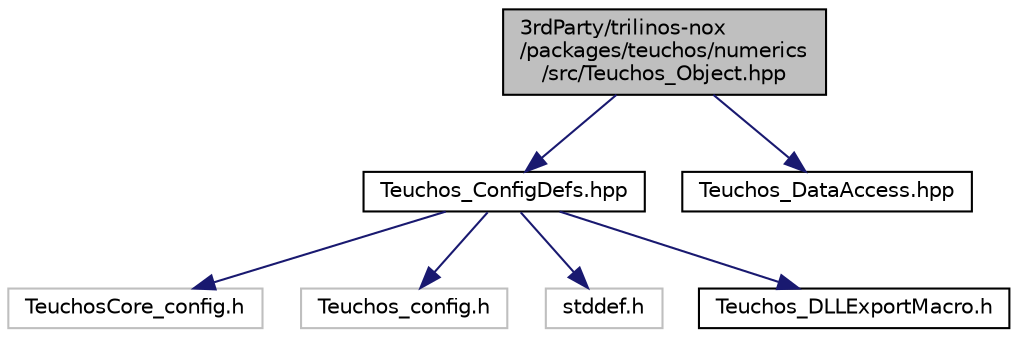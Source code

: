digraph "3rdParty/trilinos-nox/packages/teuchos/numerics/src/Teuchos_Object.hpp"
{
  edge [fontname="Helvetica",fontsize="10",labelfontname="Helvetica",labelfontsize="10"];
  node [fontname="Helvetica",fontsize="10",shape=record];
  Node0 [label="3rdParty/trilinos-nox\l/packages/teuchos/numerics\l/src/Teuchos_Object.hpp",height=0.2,width=0.4,color="black", fillcolor="grey75", style="filled", fontcolor="black"];
  Node0 -> Node1 [color="midnightblue",fontsize="10",style="solid",fontname="Helvetica"];
  Node1 [label="Teuchos_ConfigDefs.hpp",height=0.2,width=0.4,color="black", fillcolor="white", style="filled",URL="$d5/d3c/_teuchos___config_defs_8hpp.html",tooltip="Teuchos header file which uses auto-configuration information to include necessary C++ headers..."];
  Node1 -> Node2 [color="midnightblue",fontsize="10",style="solid",fontname="Helvetica"];
  Node2 [label="TeuchosCore_config.h",height=0.2,width=0.4,color="grey75", fillcolor="white", style="filled"];
  Node1 -> Node3 [color="midnightblue",fontsize="10",style="solid",fontname="Helvetica"];
  Node3 [label="Teuchos_config.h",height=0.2,width=0.4,color="grey75", fillcolor="white", style="filled"];
  Node1 -> Node4 [color="midnightblue",fontsize="10",style="solid",fontname="Helvetica"];
  Node4 [label="stddef.h",height=0.2,width=0.4,color="grey75", fillcolor="white", style="filled"];
  Node1 -> Node5 [color="midnightblue",fontsize="10",style="solid",fontname="Helvetica"];
  Node5 [label="Teuchos_DLLExportMacro.h",height=0.2,width=0.4,color="black", fillcolor="white", style="filled",URL="$d2/dd7/_teuchos___d_l_l_export_macro_8h.html"];
  Node0 -> Node6 [color="midnightblue",fontsize="10",style="solid",fontname="Helvetica"];
  Node6 [label="Teuchos_DataAccess.hpp",height=0.2,width=0.4,color="black", fillcolor="white", style="filled",URL="$de/d96/_teuchos___data_access_8hpp.html",tooltip="Teuchos::DataAccess Mode enumerable type. "];
}
